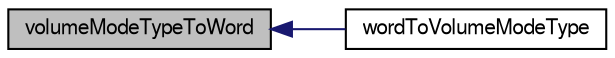 digraph "volumeModeTypeToWord"
{
  bgcolor="transparent";
  edge [fontname="FreeSans",fontsize="10",labelfontname="FreeSans",labelfontsize="10"];
  node [fontname="FreeSans",fontsize="10",shape=record];
  rankdir="LR";
  Node63 [label="volumeModeTypeToWord",height=0.2,width=0.4,color="black", fillcolor="grey75", style="filled", fontcolor="black"];
  Node63 -> Node64 [dir="back",color="midnightblue",fontsize="10",style="solid",fontname="FreeSans"];
  Node64 [label="wordToVolumeModeType",height=0.2,width=0.4,color="black",URL="$a23530.html#ab9c213bbab49aae9497de6760bf784a2",tooltip="Helper function to convert from a word to a volumeModeType. "];
}
